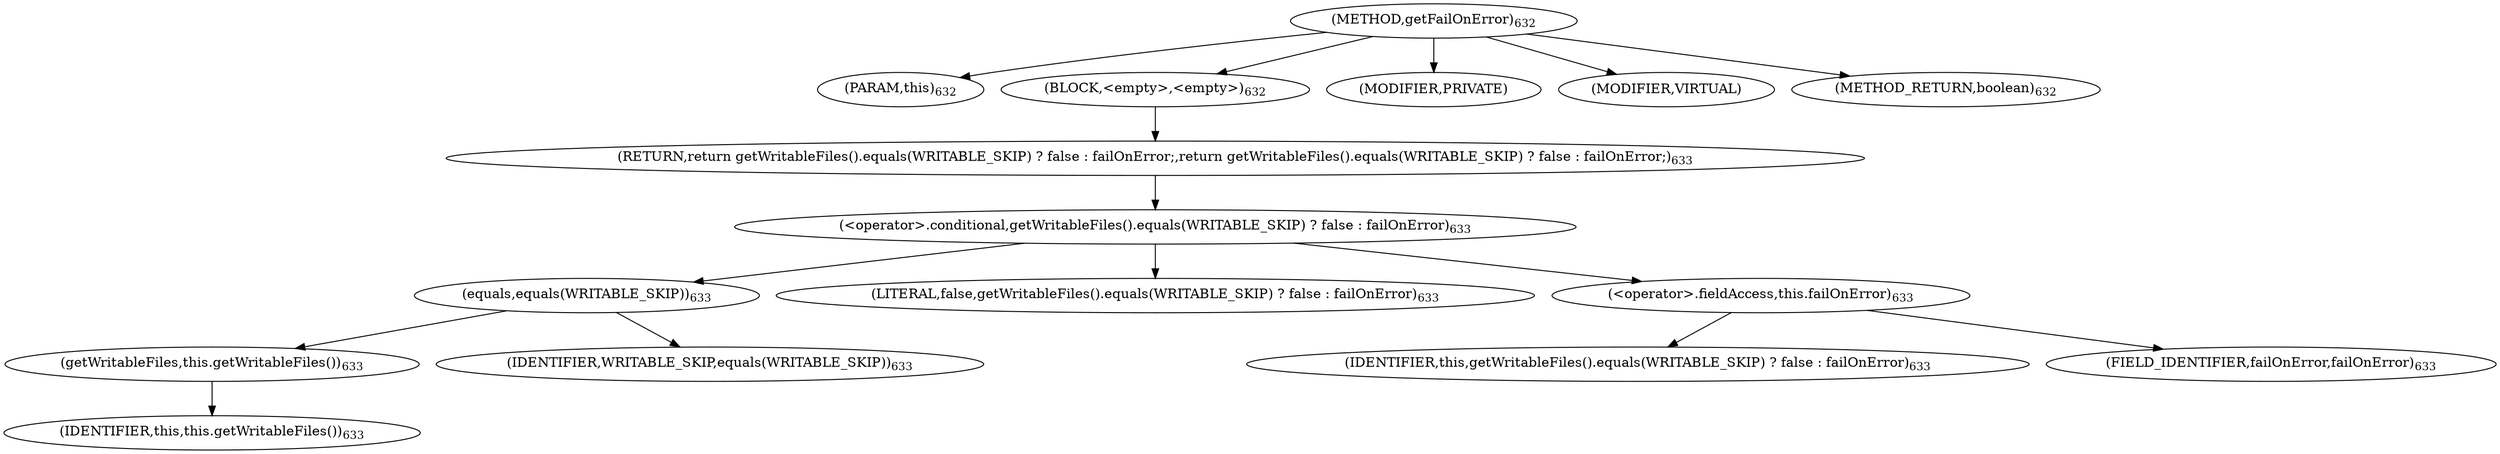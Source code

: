 digraph "getFailOnError" {  
"1387" [label = <(METHOD,getFailOnError)<SUB>632</SUB>> ]
"86" [label = <(PARAM,this)<SUB>632</SUB>> ]
"1388" [label = <(BLOCK,&lt;empty&gt;,&lt;empty&gt;)<SUB>632</SUB>> ]
"1389" [label = <(RETURN,return getWritableFiles().equals(WRITABLE_SKIP) ? false : failOnError;,return getWritableFiles().equals(WRITABLE_SKIP) ? false : failOnError;)<SUB>633</SUB>> ]
"1390" [label = <(&lt;operator&gt;.conditional,getWritableFiles().equals(WRITABLE_SKIP) ? false : failOnError)<SUB>633</SUB>> ]
"1391" [label = <(equals,equals(WRITABLE_SKIP))<SUB>633</SUB>> ]
"1392" [label = <(getWritableFiles,this.getWritableFiles())<SUB>633</SUB>> ]
"85" [label = <(IDENTIFIER,this,this.getWritableFiles())<SUB>633</SUB>> ]
"1393" [label = <(IDENTIFIER,WRITABLE_SKIP,equals(WRITABLE_SKIP))<SUB>633</SUB>> ]
"1394" [label = <(LITERAL,false,getWritableFiles().equals(WRITABLE_SKIP) ? false : failOnError)<SUB>633</SUB>> ]
"1395" [label = <(&lt;operator&gt;.fieldAccess,this.failOnError)<SUB>633</SUB>> ]
"1396" [label = <(IDENTIFIER,this,getWritableFiles().equals(WRITABLE_SKIP) ? false : failOnError)<SUB>633</SUB>> ]
"1397" [label = <(FIELD_IDENTIFIER,failOnError,failOnError)<SUB>633</SUB>> ]
"1398" [label = <(MODIFIER,PRIVATE)> ]
"1399" [label = <(MODIFIER,VIRTUAL)> ]
"1400" [label = <(METHOD_RETURN,boolean)<SUB>632</SUB>> ]
  "1387" -> "86" 
  "1387" -> "1388" 
  "1387" -> "1398" 
  "1387" -> "1399" 
  "1387" -> "1400" 
  "1388" -> "1389" 
  "1389" -> "1390" 
  "1390" -> "1391" 
  "1390" -> "1394" 
  "1390" -> "1395" 
  "1391" -> "1392" 
  "1391" -> "1393" 
  "1392" -> "85" 
  "1395" -> "1396" 
  "1395" -> "1397" 
}

